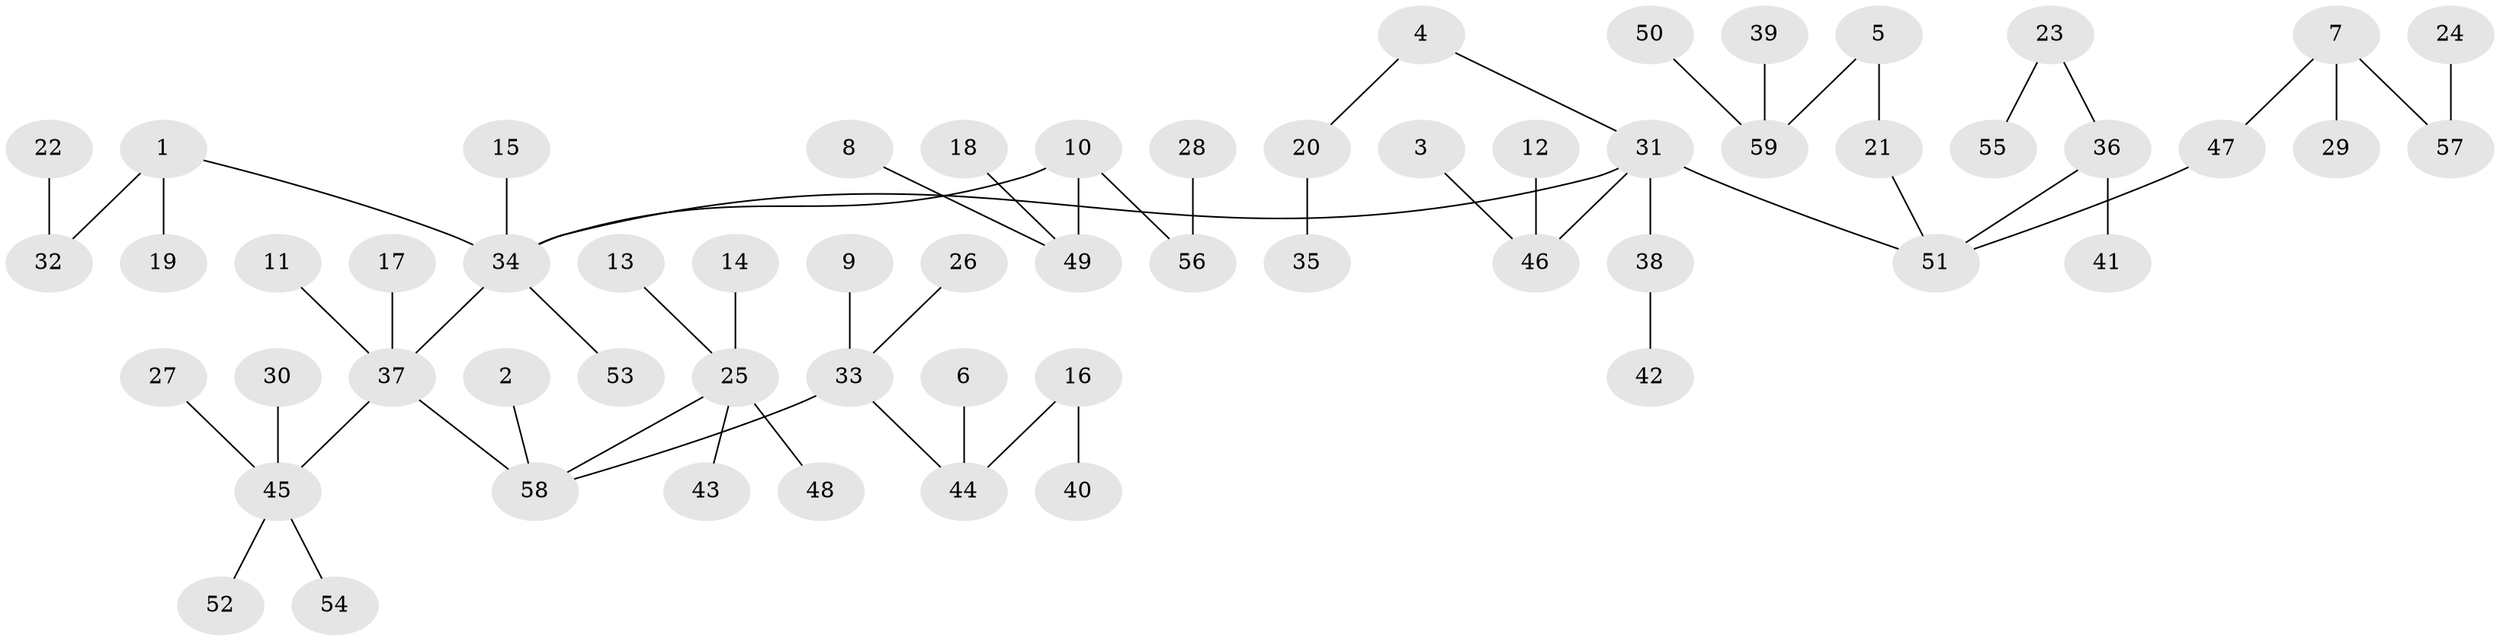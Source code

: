 // original degree distribution, {7: 0.01694915254237288, 4: 0.06779661016949153, 5: 0.00847457627118644, 3: 0.1016949152542373, 6: 0.0423728813559322, 1: 0.5338983050847458, 2: 0.2288135593220339}
// Generated by graph-tools (version 1.1) at 2025/02/03/09/25 03:02:26]
// undirected, 59 vertices, 58 edges
graph export_dot {
graph [start="1"]
  node [color=gray90,style=filled];
  1;
  2;
  3;
  4;
  5;
  6;
  7;
  8;
  9;
  10;
  11;
  12;
  13;
  14;
  15;
  16;
  17;
  18;
  19;
  20;
  21;
  22;
  23;
  24;
  25;
  26;
  27;
  28;
  29;
  30;
  31;
  32;
  33;
  34;
  35;
  36;
  37;
  38;
  39;
  40;
  41;
  42;
  43;
  44;
  45;
  46;
  47;
  48;
  49;
  50;
  51;
  52;
  53;
  54;
  55;
  56;
  57;
  58;
  59;
  1 -- 19 [weight=1.0];
  1 -- 32 [weight=1.0];
  1 -- 34 [weight=1.0];
  2 -- 58 [weight=1.0];
  3 -- 46 [weight=1.0];
  4 -- 20 [weight=1.0];
  4 -- 31 [weight=1.0];
  5 -- 21 [weight=1.0];
  5 -- 59 [weight=1.0];
  6 -- 44 [weight=1.0];
  7 -- 29 [weight=1.0];
  7 -- 47 [weight=1.0];
  7 -- 57 [weight=1.0];
  8 -- 49 [weight=1.0];
  9 -- 33 [weight=1.0];
  10 -- 34 [weight=1.0];
  10 -- 49 [weight=1.0];
  10 -- 56 [weight=1.0];
  11 -- 37 [weight=1.0];
  12 -- 46 [weight=1.0];
  13 -- 25 [weight=1.0];
  14 -- 25 [weight=1.0];
  15 -- 34 [weight=1.0];
  16 -- 40 [weight=1.0];
  16 -- 44 [weight=1.0];
  17 -- 37 [weight=1.0];
  18 -- 49 [weight=1.0];
  20 -- 35 [weight=1.0];
  21 -- 51 [weight=1.0];
  22 -- 32 [weight=1.0];
  23 -- 36 [weight=1.0];
  23 -- 55 [weight=1.0];
  24 -- 57 [weight=1.0];
  25 -- 43 [weight=1.0];
  25 -- 48 [weight=1.0];
  25 -- 58 [weight=1.0];
  26 -- 33 [weight=1.0];
  27 -- 45 [weight=1.0];
  28 -- 56 [weight=1.0];
  30 -- 45 [weight=1.0];
  31 -- 34 [weight=1.0];
  31 -- 38 [weight=1.0];
  31 -- 46 [weight=1.0];
  31 -- 51 [weight=1.0];
  33 -- 44 [weight=1.0];
  33 -- 58 [weight=1.0];
  34 -- 37 [weight=1.0];
  34 -- 53 [weight=1.0];
  36 -- 41 [weight=1.0];
  36 -- 51 [weight=1.0];
  37 -- 45 [weight=1.0];
  37 -- 58 [weight=1.0];
  38 -- 42 [weight=1.0];
  39 -- 59 [weight=1.0];
  45 -- 52 [weight=1.0];
  45 -- 54 [weight=1.0];
  47 -- 51 [weight=1.0];
  50 -- 59 [weight=1.0];
}
